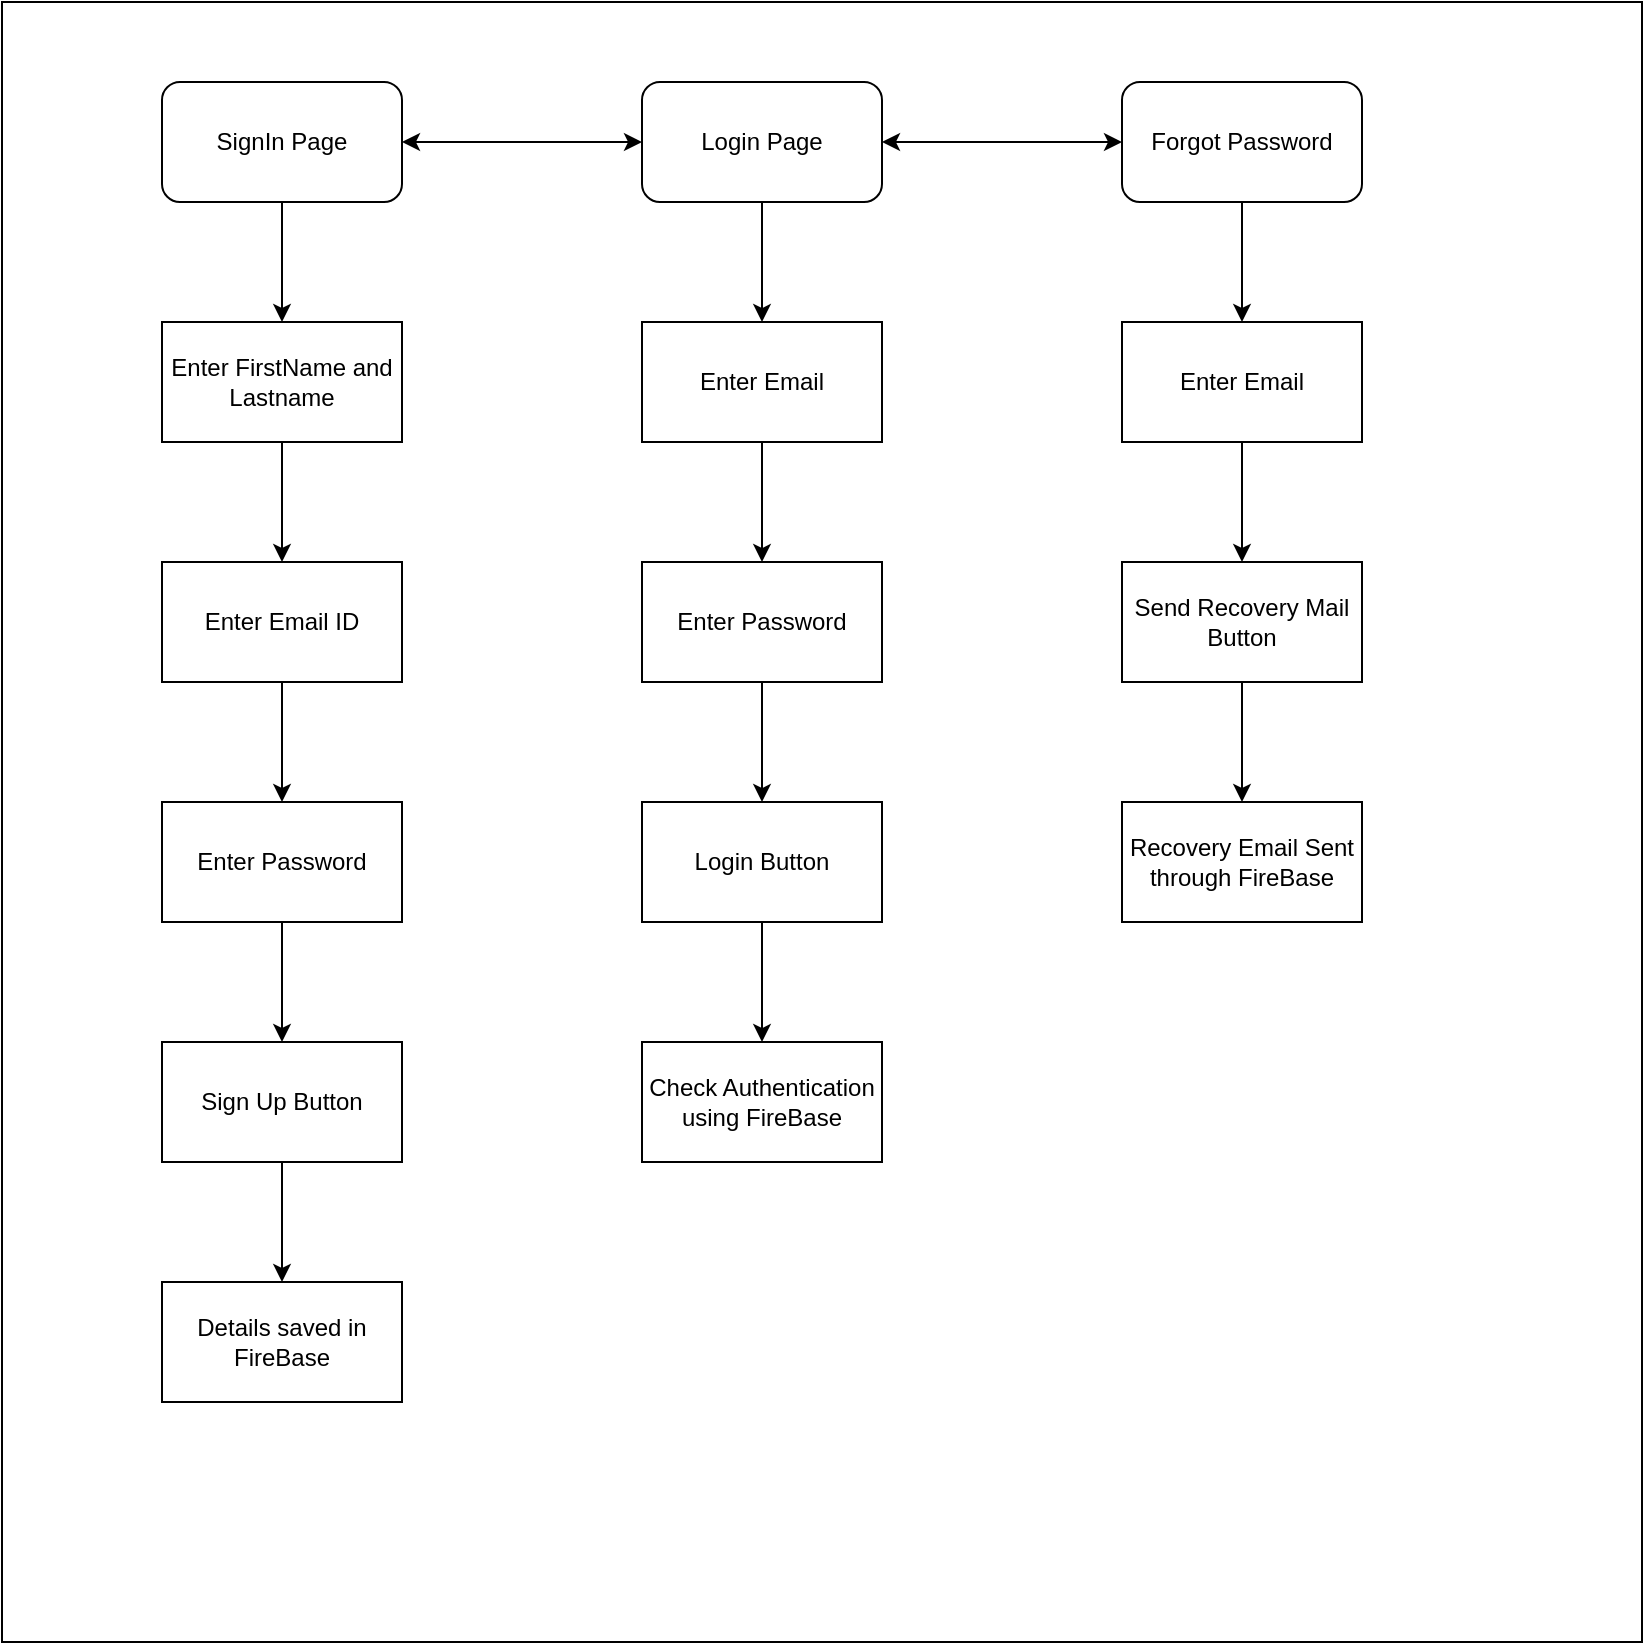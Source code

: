 <mxfile version="13.3.7" type="device"><diagram id="mG3Xr7WScjiFM2WmOaxf" name="Page-1"><mxGraphModel dx="1635" dy="823" grid="1" gridSize="10" guides="1" tooltips="1" connect="1" arrows="1" fold="1" page="1" pageScale="1" pageWidth="827" pageHeight="1169" math="0" shadow="0"><root><mxCell id="0"/><mxCell id="1" parent="0"/><mxCell id="Lpz9Vb296LutfW2CfqLw-54" value="" style="whiteSpace=wrap;html=1;aspect=fixed;" vertex="1" parent="1"><mxGeometry width="820" height="820" as="geometry"/></mxCell><mxCell id="Lpz9Vb296LutfW2CfqLw-29" style="edgeStyle=orthogonalEdgeStyle;rounded=0;orthogonalLoop=1;jettySize=auto;html=1;entryX=0.5;entryY=0;entryDx=0;entryDy=0;" edge="1" parent="1" source="Lpz9Vb296LutfW2CfqLw-22" target="Lpz9Vb296LutfW2CfqLw-25"><mxGeometry relative="1" as="geometry"/></mxCell><mxCell id="Lpz9Vb296LutfW2CfqLw-22" value="SignIn Page" style="rounded=1;whiteSpace=wrap;html=1;" vertex="1" parent="1"><mxGeometry x="80" y="40" width="120" height="60" as="geometry"/></mxCell><mxCell id="Lpz9Vb296LutfW2CfqLw-37" style="edgeStyle=orthogonalEdgeStyle;rounded=0;orthogonalLoop=1;jettySize=auto;html=1;entryX=0.5;entryY=0;entryDx=0;entryDy=0;" edge="1" parent="1" source="Lpz9Vb296LutfW2CfqLw-23" target="Lpz9Vb296LutfW2CfqLw-34"><mxGeometry relative="1" as="geometry"/></mxCell><mxCell id="Lpz9Vb296LutfW2CfqLw-23" value="Login Page" style="rounded=1;whiteSpace=wrap;html=1;" vertex="1" parent="1"><mxGeometry x="320" y="40" width="120" height="60" as="geometry"/></mxCell><mxCell id="Lpz9Vb296LutfW2CfqLw-24" value="" style="endArrow=classic;startArrow=classic;html=1;exitX=1;exitY=0.5;exitDx=0;exitDy=0;entryX=0;entryY=0.5;entryDx=0;entryDy=0;" edge="1" parent="1" source="Lpz9Vb296LutfW2CfqLw-22" target="Lpz9Vb296LutfW2CfqLw-23"><mxGeometry width="50" height="50" relative="1" as="geometry"><mxPoint x="310" y="340" as="sourcePoint"/><mxPoint x="270" y="70" as="targetPoint"/></mxGeometry></mxCell><mxCell id="Lpz9Vb296LutfW2CfqLw-30" style="edgeStyle=orthogonalEdgeStyle;rounded=0;orthogonalLoop=1;jettySize=auto;html=1;entryX=0.5;entryY=0;entryDx=0;entryDy=0;" edge="1" parent="1" source="Lpz9Vb296LutfW2CfqLw-25" target="Lpz9Vb296LutfW2CfqLw-26"><mxGeometry relative="1" as="geometry"/></mxCell><mxCell id="Lpz9Vb296LutfW2CfqLw-25" value="Enter FirstName and Lastname" style="rounded=0;whiteSpace=wrap;html=1;" vertex="1" parent="1"><mxGeometry x="80" y="160" width="120" height="60" as="geometry"/></mxCell><mxCell id="Lpz9Vb296LutfW2CfqLw-31" style="edgeStyle=orthogonalEdgeStyle;rounded=0;orthogonalLoop=1;jettySize=auto;html=1;entryX=0.5;entryY=0;entryDx=0;entryDy=0;" edge="1" parent="1" source="Lpz9Vb296LutfW2CfqLw-26" target="Lpz9Vb296LutfW2CfqLw-27"><mxGeometry relative="1" as="geometry"/></mxCell><mxCell id="Lpz9Vb296LutfW2CfqLw-26" value="Enter Email ID" style="rounded=0;whiteSpace=wrap;html=1;" vertex="1" parent="1"><mxGeometry x="80" y="280" width="120" height="60" as="geometry"/></mxCell><mxCell id="Lpz9Vb296LutfW2CfqLw-32" style="edgeStyle=orthogonalEdgeStyle;rounded=0;orthogonalLoop=1;jettySize=auto;html=1;entryX=0.5;entryY=0;entryDx=0;entryDy=0;" edge="1" parent="1" source="Lpz9Vb296LutfW2CfqLw-27" target="Lpz9Vb296LutfW2CfqLw-28"><mxGeometry relative="1" as="geometry"/></mxCell><mxCell id="Lpz9Vb296LutfW2CfqLw-27" value="Enter Password" style="rounded=0;whiteSpace=wrap;html=1;" vertex="1" parent="1"><mxGeometry x="80" y="400" width="120" height="60" as="geometry"/></mxCell><mxCell id="Lpz9Vb296LutfW2CfqLw-49" style="edgeStyle=orthogonalEdgeStyle;rounded=0;orthogonalLoop=1;jettySize=auto;html=1;entryX=0.5;entryY=0;entryDx=0;entryDy=0;" edge="1" parent="1" source="Lpz9Vb296LutfW2CfqLw-28" target="Lpz9Vb296LutfW2CfqLw-47"><mxGeometry relative="1" as="geometry"/></mxCell><mxCell id="Lpz9Vb296LutfW2CfqLw-28" value="Sign Up Button" style="rounded=0;whiteSpace=wrap;html=1;" vertex="1" parent="1"><mxGeometry x="80" y="520" width="120" height="60" as="geometry"/></mxCell><mxCell id="Lpz9Vb296LutfW2CfqLw-38" style="edgeStyle=orthogonalEdgeStyle;rounded=0;orthogonalLoop=1;jettySize=auto;html=1;entryX=0.5;entryY=0;entryDx=0;entryDy=0;" edge="1" parent="1" source="Lpz9Vb296LutfW2CfqLw-34" target="Lpz9Vb296LutfW2CfqLw-35"><mxGeometry relative="1" as="geometry"/></mxCell><mxCell id="Lpz9Vb296LutfW2CfqLw-34" value="Enter Email" style="rounded=0;whiteSpace=wrap;html=1;" vertex="1" parent="1"><mxGeometry x="320" y="160" width="120" height="60" as="geometry"/></mxCell><mxCell id="Lpz9Vb296LutfW2CfqLw-39" style="edgeStyle=orthogonalEdgeStyle;rounded=0;orthogonalLoop=1;jettySize=auto;html=1;entryX=0.5;entryY=0;entryDx=0;entryDy=0;" edge="1" parent="1" source="Lpz9Vb296LutfW2CfqLw-35" target="Lpz9Vb296LutfW2CfqLw-36"><mxGeometry relative="1" as="geometry"/></mxCell><mxCell id="Lpz9Vb296LutfW2CfqLw-35" value="Enter Password" style="rounded=0;whiteSpace=wrap;html=1;" vertex="1" parent="1"><mxGeometry x="320" y="280" width="120" height="60" as="geometry"/></mxCell><mxCell id="Lpz9Vb296LutfW2CfqLw-51" style="edgeStyle=orthogonalEdgeStyle;rounded=0;orthogonalLoop=1;jettySize=auto;html=1;entryX=0.5;entryY=0;entryDx=0;entryDy=0;" edge="1" parent="1" source="Lpz9Vb296LutfW2CfqLw-36" target="Lpz9Vb296LutfW2CfqLw-50"><mxGeometry relative="1" as="geometry"/></mxCell><mxCell id="Lpz9Vb296LutfW2CfqLw-36" value="Login Button" style="rounded=0;whiteSpace=wrap;html=1;" vertex="1" parent="1"><mxGeometry x="320" y="400" width="120" height="60" as="geometry"/></mxCell><mxCell id="Lpz9Vb296LutfW2CfqLw-44" style="edgeStyle=orthogonalEdgeStyle;rounded=0;orthogonalLoop=1;jettySize=auto;html=1;entryX=0.5;entryY=0;entryDx=0;entryDy=0;" edge="1" parent="1" source="Lpz9Vb296LutfW2CfqLw-40" target="Lpz9Vb296LutfW2CfqLw-43"><mxGeometry relative="1" as="geometry"/></mxCell><mxCell id="Lpz9Vb296LutfW2CfqLw-40" value="Forgot Password" style="rounded=1;whiteSpace=wrap;html=1;" vertex="1" parent="1"><mxGeometry x="560" y="40" width="120" height="60" as="geometry"/></mxCell><mxCell id="Lpz9Vb296LutfW2CfqLw-41" value="" style="endArrow=classic;startArrow=classic;html=1;entryX=0;entryY=0.5;entryDx=0;entryDy=0;exitX=1;exitY=0.5;exitDx=0;exitDy=0;" edge="1" parent="1" source="Lpz9Vb296LutfW2CfqLw-23" target="Lpz9Vb296LutfW2CfqLw-40"><mxGeometry width="50" height="50" relative="1" as="geometry"><mxPoint x="430" y="340" as="sourcePoint"/><mxPoint x="480" y="290" as="targetPoint"/></mxGeometry></mxCell><mxCell id="Lpz9Vb296LutfW2CfqLw-53" style="edgeStyle=orthogonalEdgeStyle;rounded=0;orthogonalLoop=1;jettySize=auto;html=1;entryX=0.5;entryY=0;entryDx=0;entryDy=0;" edge="1" parent="1" source="Lpz9Vb296LutfW2CfqLw-42" target="Lpz9Vb296LutfW2CfqLw-52"><mxGeometry relative="1" as="geometry"/></mxCell><mxCell id="Lpz9Vb296LutfW2CfqLw-42" value="Send Recovery Mail Button" style="rounded=0;whiteSpace=wrap;html=1;" vertex="1" parent="1"><mxGeometry x="560" y="280" width="120" height="60" as="geometry"/></mxCell><mxCell id="Lpz9Vb296LutfW2CfqLw-45" style="edgeStyle=orthogonalEdgeStyle;rounded=0;orthogonalLoop=1;jettySize=auto;html=1;entryX=0.5;entryY=0;entryDx=0;entryDy=0;" edge="1" parent="1" source="Lpz9Vb296LutfW2CfqLw-43" target="Lpz9Vb296LutfW2CfqLw-42"><mxGeometry relative="1" as="geometry"/></mxCell><mxCell id="Lpz9Vb296LutfW2CfqLw-43" value="Enter Email" style="rounded=0;whiteSpace=wrap;html=1;" vertex="1" parent="1"><mxGeometry x="560" y="160" width="120" height="60" as="geometry"/></mxCell><mxCell id="Lpz9Vb296LutfW2CfqLw-47" value="Details saved in FireBase" style="rounded=0;whiteSpace=wrap;html=1;" vertex="1" parent="1"><mxGeometry x="80" y="640" width="120" height="60" as="geometry"/></mxCell><mxCell id="Lpz9Vb296LutfW2CfqLw-50" value="Check Authentication using FireBase" style="rounded=0;whiteSpace=wrap;html=1;" vertex="1" parent="1"><mxGeometry x="320" y="520" width="120" height="60" as="geometry"/></mxCell><mxCell id="Lpz9Vb296LutfW2CfqLw-52" value="Recovery Email Sent through FireBase" style="rounded=0;whiteSpace=wrap;html=1;" vertex="1" parent="1"><mxGeometry x="560" y="400" width="120" height="60" as="geometry"/></mxCell></root></mxGraphModel></diagram></mxfile>